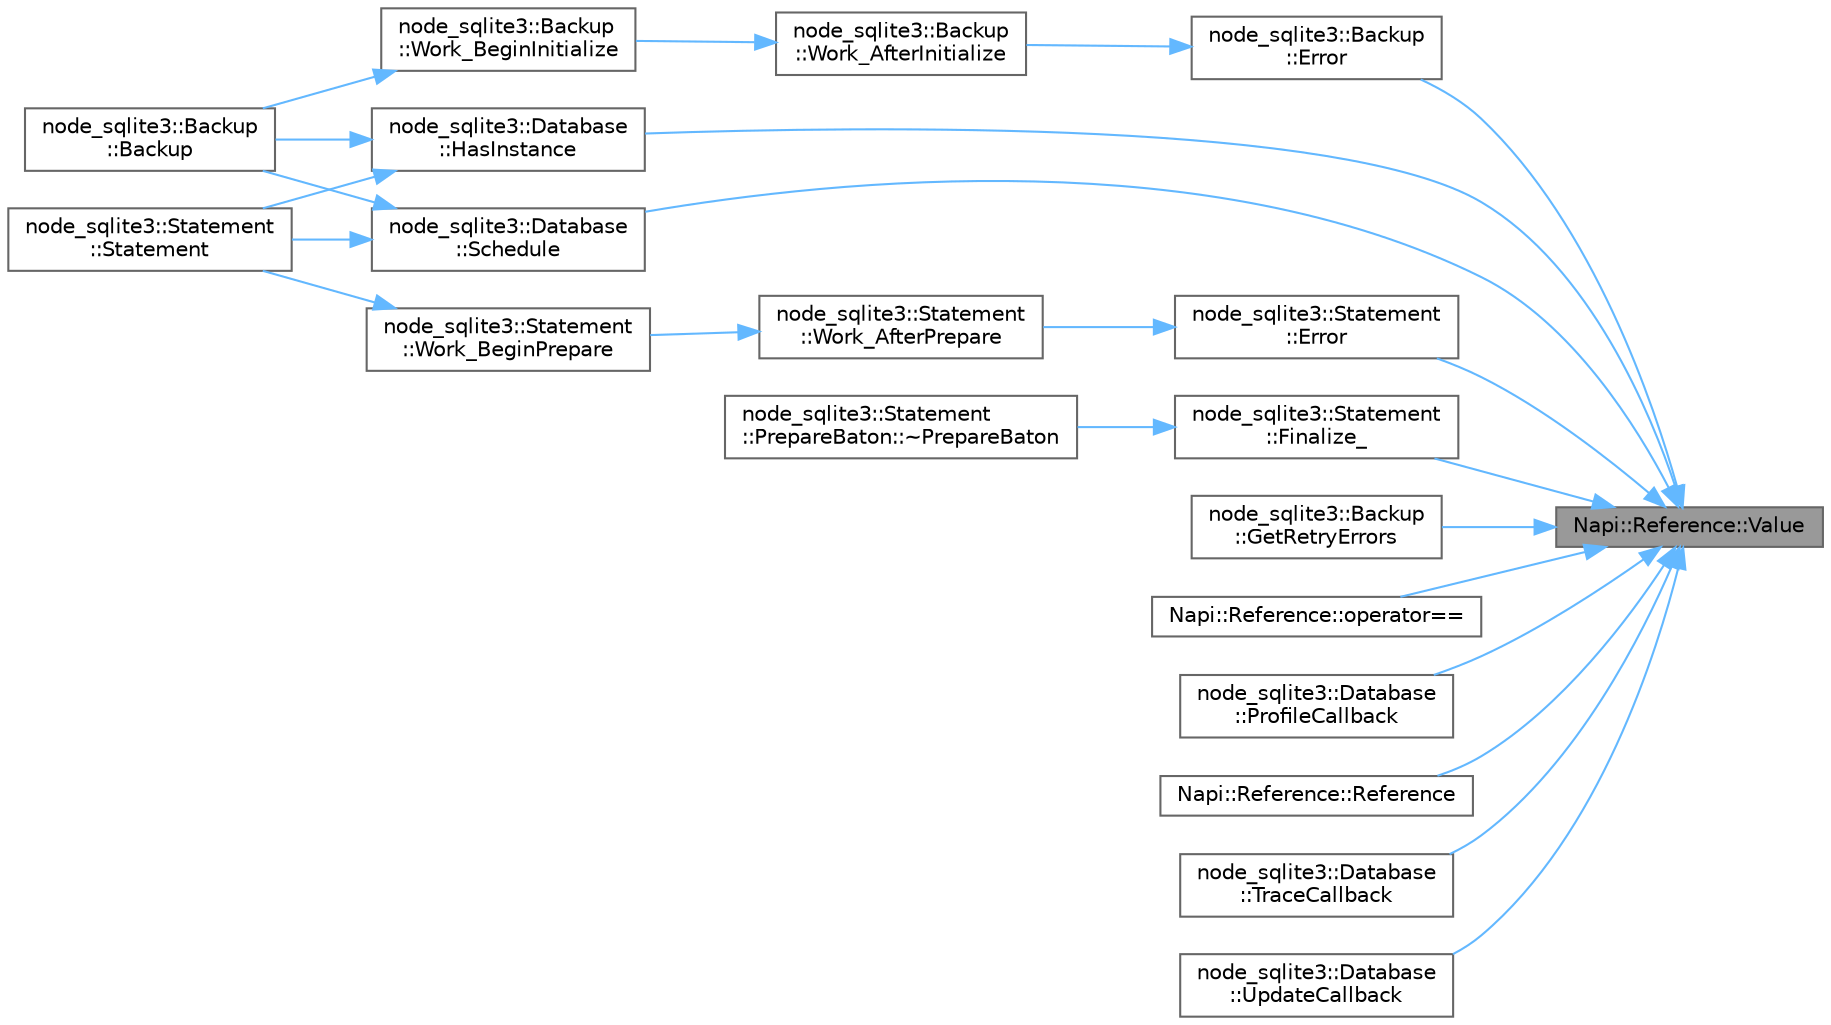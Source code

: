 digraph "Napi::Reference::Value"
{
 // LATEX_PDF_SIZE
  bgcolor="transparent";
  edge [fontname=Helvetica,fontsize=10,labelfontname=Helvetica,labelfontsize=10];
  node [fontname=Helvetica,fontsize=10,shape=box,height=0.2,width=0.4];
  rankdir="RL";
  Node1 [id="Node000001",label="Napi::Reference::Value",height=0.2,width=0.4,color="gray40", fillcolor="grey60", style="filled", fontcolor="black",tooltip=" "];
  Node1 -> Node2 [id="edge23_Node000001_Node000002",dir="back",color="steelblue1",style="solid",tooltip=" "];
  Node2 [id="Node000002",label="node_sqlite3::Backup\l::Error",height=0.2,width=0.4,color="grey40", fillcolor="white", style="filled",URL="$classnode__sqlite3_1_1_backup.html#a4ab0f85b24a88c2aa440e0e154170500",tooltip=" "];
  Node2 -> Node3 [id="edge24_Node000002_Node000003",dir="back",color="steelblue1",style="solid",tooltip=" "];
  Node3 [id="Node000003",label="node_sqlite3::Backup\l::Work_AfterInitialize",height=0.2,width=0.4,color="grey40", fillcolor="white", style="filled",URL="$classnode__sqlite3_1_1_backup.html#aaff5ffd911f81b727f8f98829a57c9fd",tooltip=" "];
  Node3 -> Node4 [id="edge25_Node000003_Node000004",dir="back",color="steelblue1",style="solid",tooltip=" "];
  Node4 [id="Node000004",label="node_sqlite3::Backup\l::Work_BeginInitialize",height=0.2,width=0.4,color="grey40", fillcolor="white", style="filled",URL="$classnode__sqlite3_1_1_backup.html#a5919f09e950761b2696afb57c4aac592",tooltip=" "];
  Node4 -> Node5 [id="edge26_Node000004_Node000005",dir="back",color="steelblue1",style="solid",tooltip=" "];
  Node5 [id="Node000005",label="node_sqlite3::Backup\l::Backup",height=0.2,width=0.4,color="grey40", fillcolor="white", style="filled",URL="$classnode__sqlite3_1_1_backup.html#a2f7c7f434b24b3f36f1f6aa9b3ef1fbc",tooltip=" "];
  Node1 -> Node6 [id="edge27_Node000001_Node000006",dir="back",color="steelblue1",style="solid",tooltip=" "];
  Node6 [id="Node000006",label="node_sqlite3::Statement\l::Error",height=0.2,width=0.4,color="grey40", fillcolor="white", style="filled",URL="$classnode__sqlite3_1_1_statement.html#a0adc30a125bb274dab2b66ce34bce2ae",tooltip=" "];
  Node6 -> Node7 [id="edge28_Node000006_Node000007",dir="back",color="steelblue1",style="solid",tooltip=" "];
  Node7 [id="Node000007",label="node_sqlite3::Statement\l::Work_AfterPrepare",height=0.2,width=0.4,color="grey40", fillcolor="white", style="filled",URL="$classnode__sqlite3_1_1_statement.html#a3711cd1b1bcb86622663acb3077a1249",tooltip=" "];
  Node7 -> Node8 [id="edge29_Node000007_Node000008",dir="back",color="steelblue1",style="solid",tooltip=" "];
  Node8 [id="Node000008",label="node_sqlite3::Statement\l::Work_BeginPrepare",height=0.2,width=0.4,color="grey40", fillcolor="white", style="filled",URL="$classnode__sqlite3_1_1_statement.html#a343c5241538d0a8222fd531c2103f413",tooltip=" "];
  Node8 -> Node9 [id="edge30_Node000008_Node000009",dir="back",color="steelblue1",style="solid",tooltip=" "];
  Node9 [id="Node000009",label="node_sqlite3::Statement\l::Statement",height=0.2,width=0.4,color="grey40", fillcolor="white", style="filled",URL="$classnode__sqlite3_1_1_statement.html#a44a25df6ae24c70d0a13279687113666",tooltip=" "];
  Node1 -> Node10 [id="edge31_Node000001_Node000010",dir="back",color="steelblue1",style="solid",tooltip=" "];
  Node10 [id="Node000010",label="node_sqlite3::Statement\l::Finalize_",height=0.2,width=0.4,color="grey40", fillcolor="white", style="filled",URL="$classnode__sqlite3_1_1_statement.html#a7847c358d0e0f28b4e512a6e827b34b4",tooltip=" "];
  Node10 -> Node11 [id="edge32_Node000010_Node000011",dir="back",color="steelblue1",style="solid",tooltip=" "];
  Node11 [id="Node000011",label="node_sqlite3::Statement\l::PrepareBaton::~PrepareBaton",height=0.2,width=0.4,color="grey40", fillcolor="white", style="filled",URL="$structnode__sqlite3_1_1_statement_1_1_prepare_baton.html#ae11323bd2d44cdb52c92cd59a2c49e68",tooltip=" "];
  Node1 -> Node12 [id="edge33_Node000001_Node000012",dir="back",color="steelblue1",style="solid",tooltip=" "];
  Node12 [id="Node000012",label="node_sqlite3::Backup\l::GetRetryErrors",height=0.2,width=0.4,color="grey40", fillcolor="white", style="filled",URL="$classnode__sqlite3_1_1_backup.html#aa3751c7fe3147496fb83a140122da82c",tooltip=" "];
  Node1 -> Node13 [id="edge34_Node000001_Node000013",dir="back",color="steelblue1",style="solid",tooltip=" "];
  Node13 [id="Node000013",label="node_sqlite3::Database\l::HasInstance",height=0.2,width=0.4,color="grey40", fillcolor="white", style="filled",URL="$classnode__sqlite3_1_1_database.html#ae0f3eaca6a75e3a7c4c7683a6e1d1da3",tooltip=" "];
  Node13 -> Node5 [id="edge35_Node000013_Node000005",dir="back",color="steelblue1",style="solid",tooltip=" "];
  Node13 -> Node9 [id="edge36_Node000013_Node000009",dir="back",color="steelblue1",style="solid",tooltip=" "];
  Node1 -> Node14 [id="edge37_Node000001_Node000014",dir="back",color="steelblue1",style="solid",tooltip=" "];
  Node14 [id="Node000014",label="Napi::Reference::operator==",height=0.2,width=0.4,color="grey40", fillcolor="white", style="filled",URL="$class_napi_1_1_reference.html#a5d51bd065ce7a381e8345e138f7102bd",tooltip=" "];
  Node1 -> Node15 [id="edge38_Node000001_Node000015",dir="back",color="steelblue1",style="solid",tooltip=" "];
  Node15 [id="Node000015",label="node_sqlite3::Database\l::ProfileCallback",height=0.2,width=0.4,color="grey40", fillcolor="white", style="filled",URL="$classnode__sqlite3_1_1_database.html#a359329a4b5ffdf6d6218a262d5360e4c",tooltip=" "];
  Node1 -> Node16 [id="edge39_Node000001_Node000016",dir="back",color="steelblue1",style="solid",tooltip=" "];
  Node16 [id="Node000016",label="Napi::Reference::Reference",height=0.2,width=0.4,color="grey40", fillcolor="white", style="filled",URL="$class_napi_1_1_reference.html#a617460d4d55206bfa79c25155cfa1a42",tooltip=" "];
  Node1 -> Node17 [id="edge40_Node000001_Node000017",dir="back",color="steelblue1",style="solid",tooltip=" "];
  Node17 [id="Node000017",label="node_sqlite3::Database\l::Schedule",height=0.2,width=0.4,color="grey40", fillcolor="white", style="filled",URL="$classnode__sqlite3_1_1_database.html#a0f7143c8b39176377f7c732477d5d734",tooltip=" "];
  Node17 -> Node5 [id="edge41_Node000017_Node000005",dir="back",color="steelblue1",style="solid",tooltip=" "];
  Node17 -> Node9 [id="edge42_Node000017_Node000009",dir="back",color="steelblue1",style="solid",tooltip=" "];
  Node1 -> Node18 [id="edge43_Node000001_Node000018",dir="back",color="steelblue1",style="solid",tooltip=" "];
  Node18 [id="Node000018",label="node_sqlite3::Database\l::TraceCallback",height=0.2,width=0.4,color="grey40", fillcolor="white", style="filled",URL="$classnode__sqlite3_1_1_database.html#a96523c43a729e513516ff21bce7d528d",tooltip=" "];
  Node1 -> Node19 [id="edge44_Node000001_Node000019",dir="back",color="steelblue1",style="solid",tooltip=" "];
  Node19 [id="Node000019",label="node_sqlite3::Database\l::UpdateCallback",height=0.2,width=0.4,color="grey40", fillcolor="white", style="filled",URL="$classnode__sqlite3_1_1_database.html#a1774e178ce906f9d7a31e5b9158e78f0",tooltip=" "];
}
